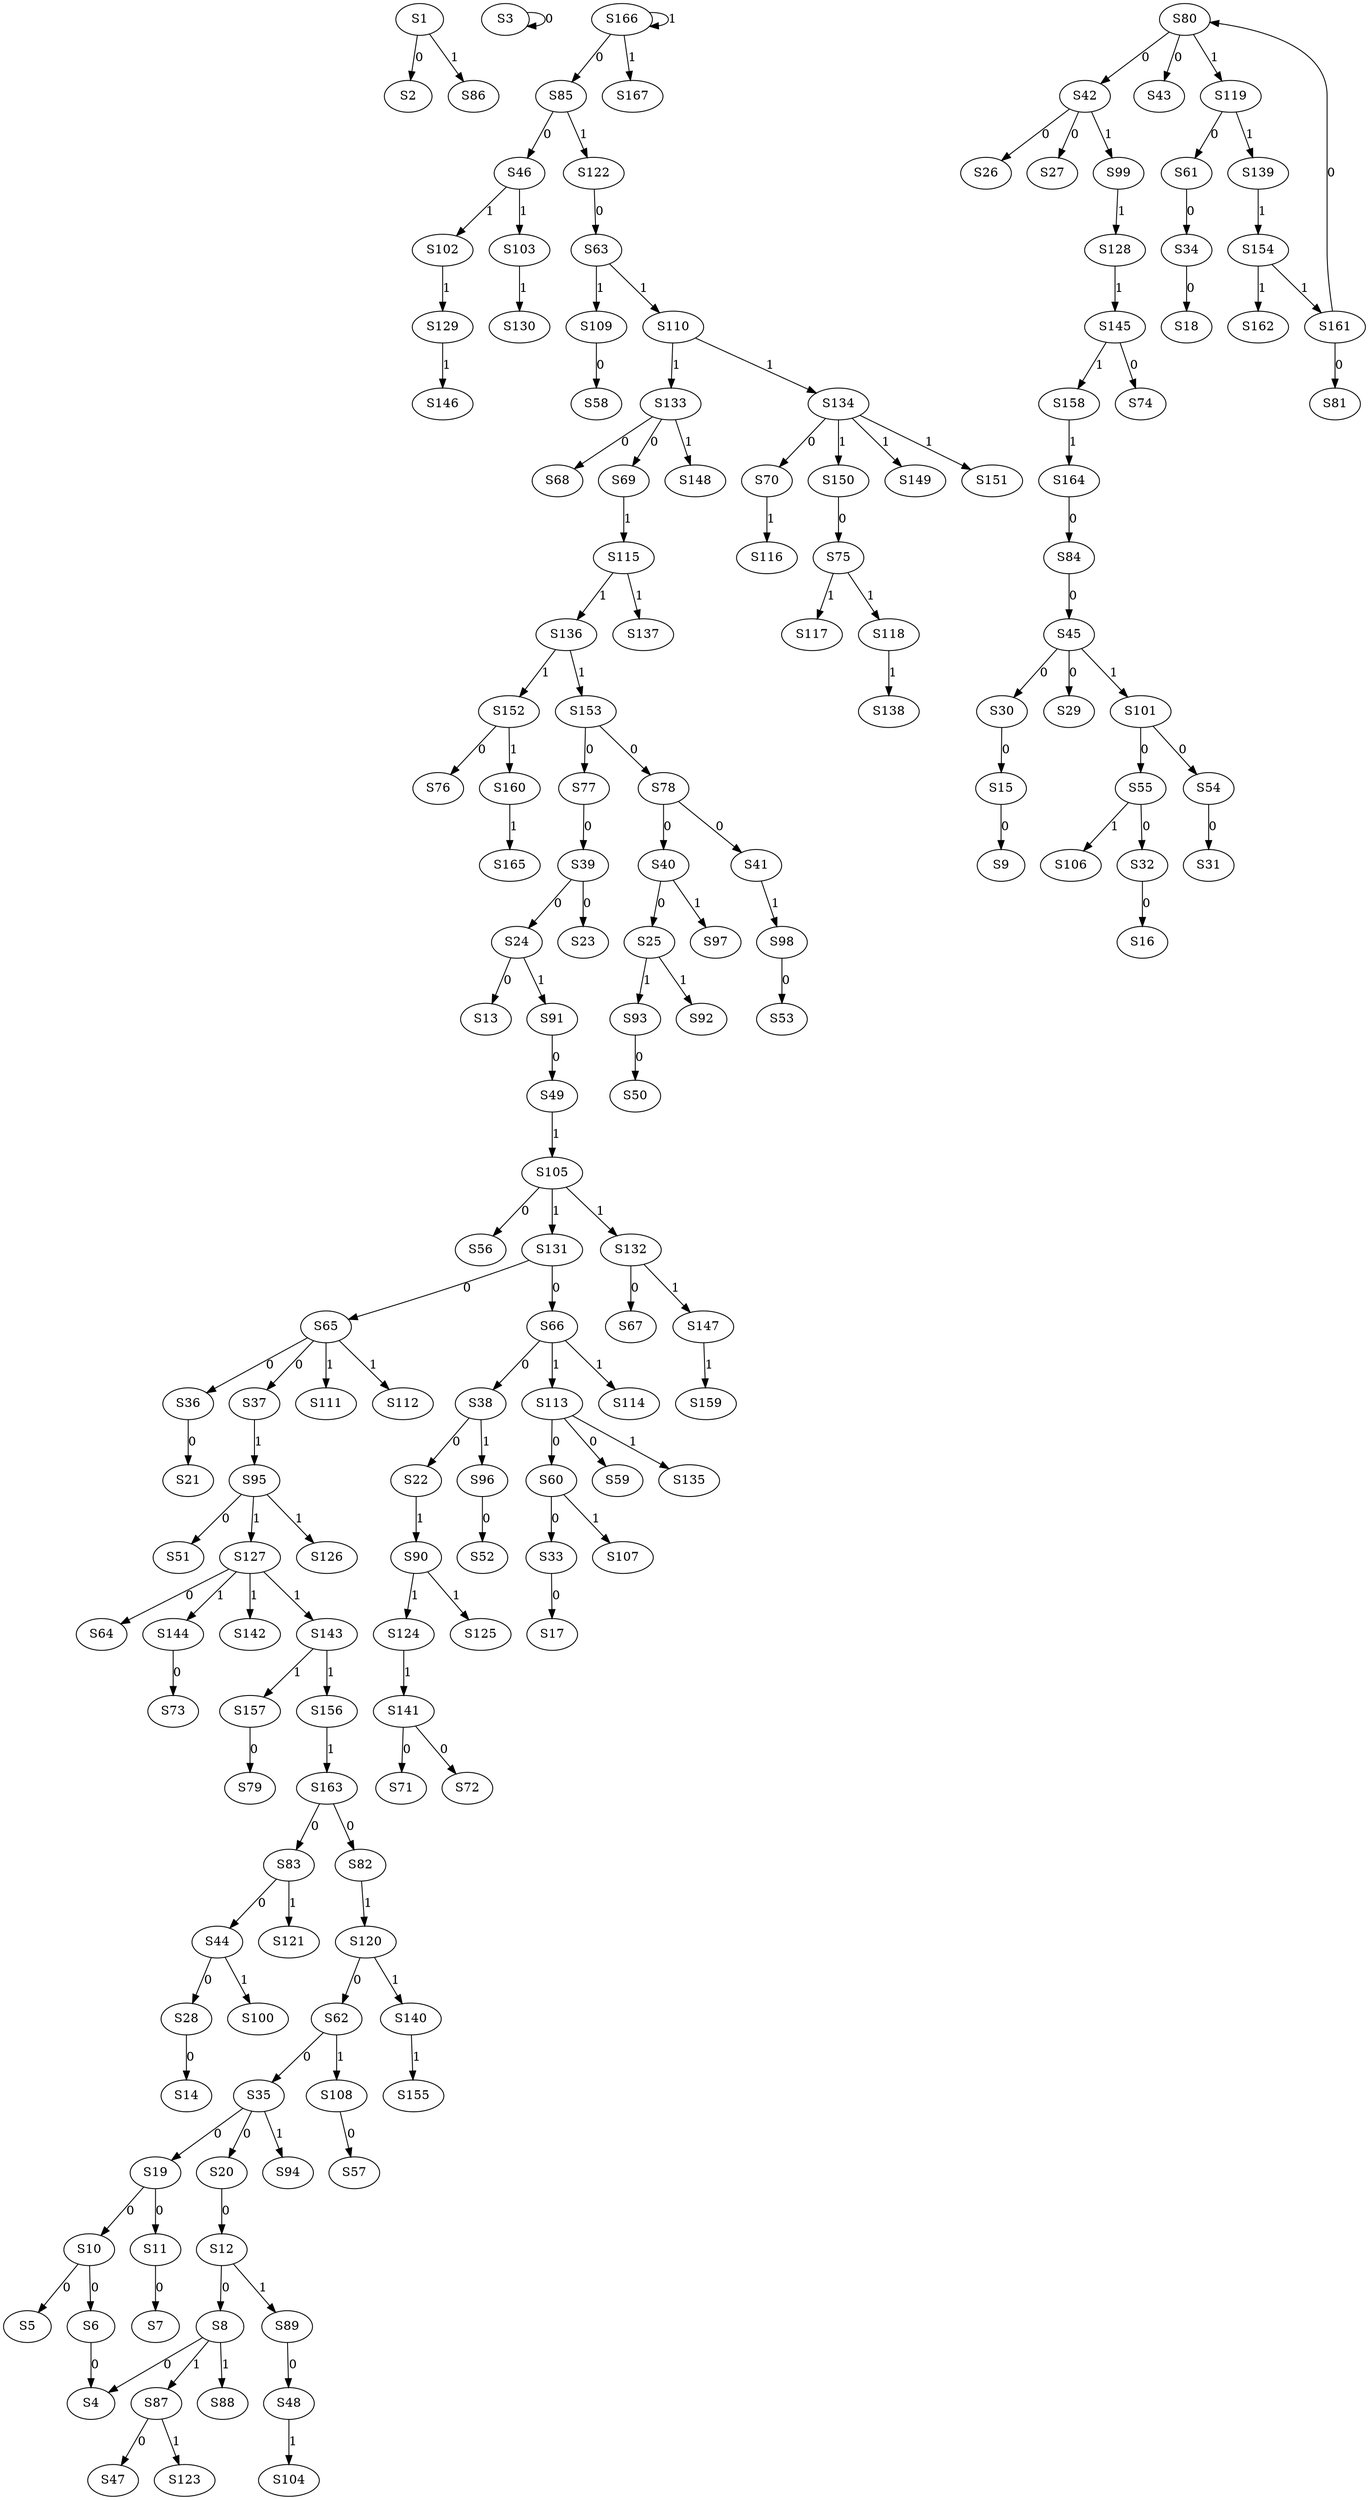 strict digraph {
	S1 -> S2 [ label = 0 ];
	S3 -> S3 [ label = 0 ];
	S8 -> S4 [ label = 0 ];
	S10 -> S5 [ label = 0 ];
	S10 -> S6 [ label = 0 ];
	S11 -> S7 [ label = 0 ];
	S12 -> S8 [ label = 0 ];
	S15 -> S9 [ label = 0 ];
	S19 -> S10 [ label = 0 ];
	S19 -> S11 [ label = 0 ];
	S20 -> S12 [ label = 0 ];
	S24 -> S13 [ label = 0 ];
	S28 -> S14 [ label = 0 ];
	S30 -> S15 [ label = 0 ];
	S32 -> S16 [ label = 0 ];
	S33 -> S17 [ label = 0 ];
	S34 -> S18 [ label = 0 ];
	S35 -> S19 [ label = 0 ];
	S35 -> S20 [ label = 0 ];
	S36 -> S21 [ label = 0 ];
	S38 -> S22 [ label = 0 ];
	S39 -> S23 [ label = 0 ];
	S39 -> S24 [ label = 0 ];
	S40 -> S25 [ label = 0 ];
	S42 -> S26 [ label = 0 ];
	S42 -> S27 [ label = 0 ];
	S44 -> S28 [ label = 0 ];
	S45 -> S29 [ label = 0 ];
	S45 -> S30 [ label = 0 ];
	S54 -> S31 [ label = 0 ];
	S55 -> S32 [ label = 0 ];
	S60 -> S33 [ label = 0 ];
	S61 -> S34 [ label = 0 ];
	S62 -> S35 [ label = 0 ];
	S65 -> S36 [ label = 0 ];
	S65 -> S37 [ label = 0 ];
	S66 -> S38 [ label = 0 ];
	S77 -> S39 [ label = 0 ];
	S78 -> S40 [ label = 0 ];
	S78 -> S41 [ label = 0 ];
	S80 -> S42 [ label = 0 ];
	S80 -> S43 [ label = 0 ];
	S83 -> S44 [ label = 0 ];
	S84 -> S45 [ label = 0 ];
	S85 -> S46 [ label = 0 ];
	S87 -> S47 [ label = 0 ];
	S89 -> S48 [ label = 0 ];
	S91 -> S49 [ label = 0 ];
	S93 -> S50 [ label = 0 ];
	S95 -> S51 [ label = 0 ];
	S96 -> S52 [ label = 0 ];
	S98 -> S53 [ label = 0 ];
	S101 -> S54 [ label = 0 ];
	S101 -> S55 [ label = 0 ];
	S105 -> S56 [ label = 0 ];
	S108 -> S57 [ label = 0 ];
	S109 -> S58 [ label = 0 ];
	S113 -> S59 [ label = 0 ];
	S113 -> S60 [ label = 0 ];
	S119 -> S61 [ label = 0 ];
	S120 -> S62 [ label = 0 ];
	S122 -> S63 [ label = 0 ];
	S127 -> S64 [ label = 0 ];
	S131 -> S65 [ label = 0 ];
	S131 -> S66 [ label = 0 ];
	S132 -> S67 [ label = 0 ];
	S133 -> S68 [ label = 0 ];
	S133 -> S69 [ label = 0 ];
	S134 -> S70 [ label = 0 ];
	S141 -> S71 [ label = 0 ];
	S141 -> S72 [ label = 0 ];
	S144 -> S73 [ label = 0 ];
	S145 -> S74 [ label = 0 ];
	S150 -> S75 [ label = 0 ];
	S152 -> S76 [ label = 0 ];
	S153 -> S77 [ label = 0 ];
	S153 -> S78 [ label = 0 ];
	S157 -> S79 [ label = 0 ];
	S161 -> S80 [ label = 0 ];
	S161 -> S81 [ label = 0 ];
	S163 -> S82 [ label = 0 ];
	S163 -> S83 [ label = 0 ];
	S164 -> S84 [ label = 0 ];
	S166 -> S85 [ label = 0 ];
	S1 -> S86 [ label = 1 ];
	S8 -> S87 [ label = 1 ];
	S8 -> S88 [ label = 1 ];
	S12 -> S89 [ label = 1 ];
	S22 -> S90 [ label = 1 ];
	S24 -> S91 [ label = 1 ];
	S25 -> S92 [ label = 1 ];
	S25 -> S93 [ label = 1 ];
	S35 -> S94 [ label = 1 ];
	S37 -> S95 [ label = 1 ];
	S38 -> S96 [ label = 1 ];
	S40 -> S97 [ label = 1 ];
	S41 -> S98 [ label = 1 ];
	S42 -> S99 [ label = 1 ];
	S44 -> S100 [ label = 1 ];
	S45 -> S101 [ label = 1 ];
	S46 -> S102 [ label = 1 ];
	S46 -> S103 [ label = 1 ];
	S48 -> S104 [ label = 1 ];
	S49 -> S105 [ label = 1 ];
	S55 -> S106 [ label = 1 ];
	S60 -> S107 [ label = 1 ];
	S62 -> S108 [ label = 1 ];
	S63 -> S109 [ label = 1 ];
	S63 -> S110 [ label = 1 ];
	S65 -> S111 [ label = 1 ];
	S65 -> S112 [ label = 1 ];
	S66 -> S113 [ label = 1 ];
	S66 -> S114 [ label = 1 ];
	S69 -> S115 [ label = 1 ];
	S70 -> S116 [ label = 1 ];
	S75 -> S117 [ label = 1 ];
	S75 -> S118 [ label = 1 ];
	S80 -> S119 [ label = 1 ];
	S82 -> S120 [ label = 1 ];
	S83 -> S121 [ label = 1 ];
	S85 -> S122 [ label = 1 ];
	S87 -> S123 [ label = 1 ];
	S90 -> S124 [ label = 1 ];
	S90 -> S125 [ label = 1 ];
	S95 -> S126 [ label = 1 ];
	S95 -> S127 [ label = 1 ];
	S99 -> S128 [ label = 1 ];
	S102 -> S129 [ label = 1 ];
	S103 -> S130 [ label = 1 ];
	S105 -> S131 [ label = 1 ];
	S105 -> S132 [ label = 1 ];
	S110 -> S133 [ label = 1 ];
	S110 -> S134 [ label = 1 ];
	S113 -> S135 [ label = 1 ];
	S115 -> S136 [ label = 1 ];
	S115 -> S137 [ label = 1 ];
	S118 -> S138 [ label = 1 ];
	S119 -> S139 [ label = 1 ];
	S120 -> S140 [ label = 1 ];
	S124 -> S141 [ label = 1 ];
	S127 -> S142 [ label = 1 ];
	S127 -> S143 [ label = 1 ];
	S127 -> S144 [ label = 1 ];
	S128 -> S145 [ label = 1 ];
	S129 -> S146 [ label = 1 ];
	S132 -> S147 [ label = 1 ];
	S133 -> S148 [ label = 1 ];
	S134 -> S149 [ label = 1 ];
	S134 -> S150 [ label = 1 ];
	S134 -> S151 [ label = 1 ];
	S136 -> S152 [ label = 1 ];
	S136 -> S153 [ label = 1 ];
	S139 -> S154 [ label = 1 ];
	S140 -> S155 [ label = 1 ];
	S143 -> S156 [ label = 1 ];
	S143 -> S157 [ label = 1 ];
	S145 -> S158 [ label = 1 ];
	S147 -> S159 [ label = 1 ];
	S152 -> S160 [ label = 1 ];
	S154 -> S161 [ label = 1 ];
	S154 -> S162 [ label = 1 ];
	S156 -> S163 [ label = 1 ];
	S158 -> S164 [ label = 1 ];
	S160 -> S165 [ label = 1 ];
	S166 -> S166 [ label = 1 ];
	S166 -> S167 [ label = 1 ];
	S6 -> S4 [ label = 0 ];
}